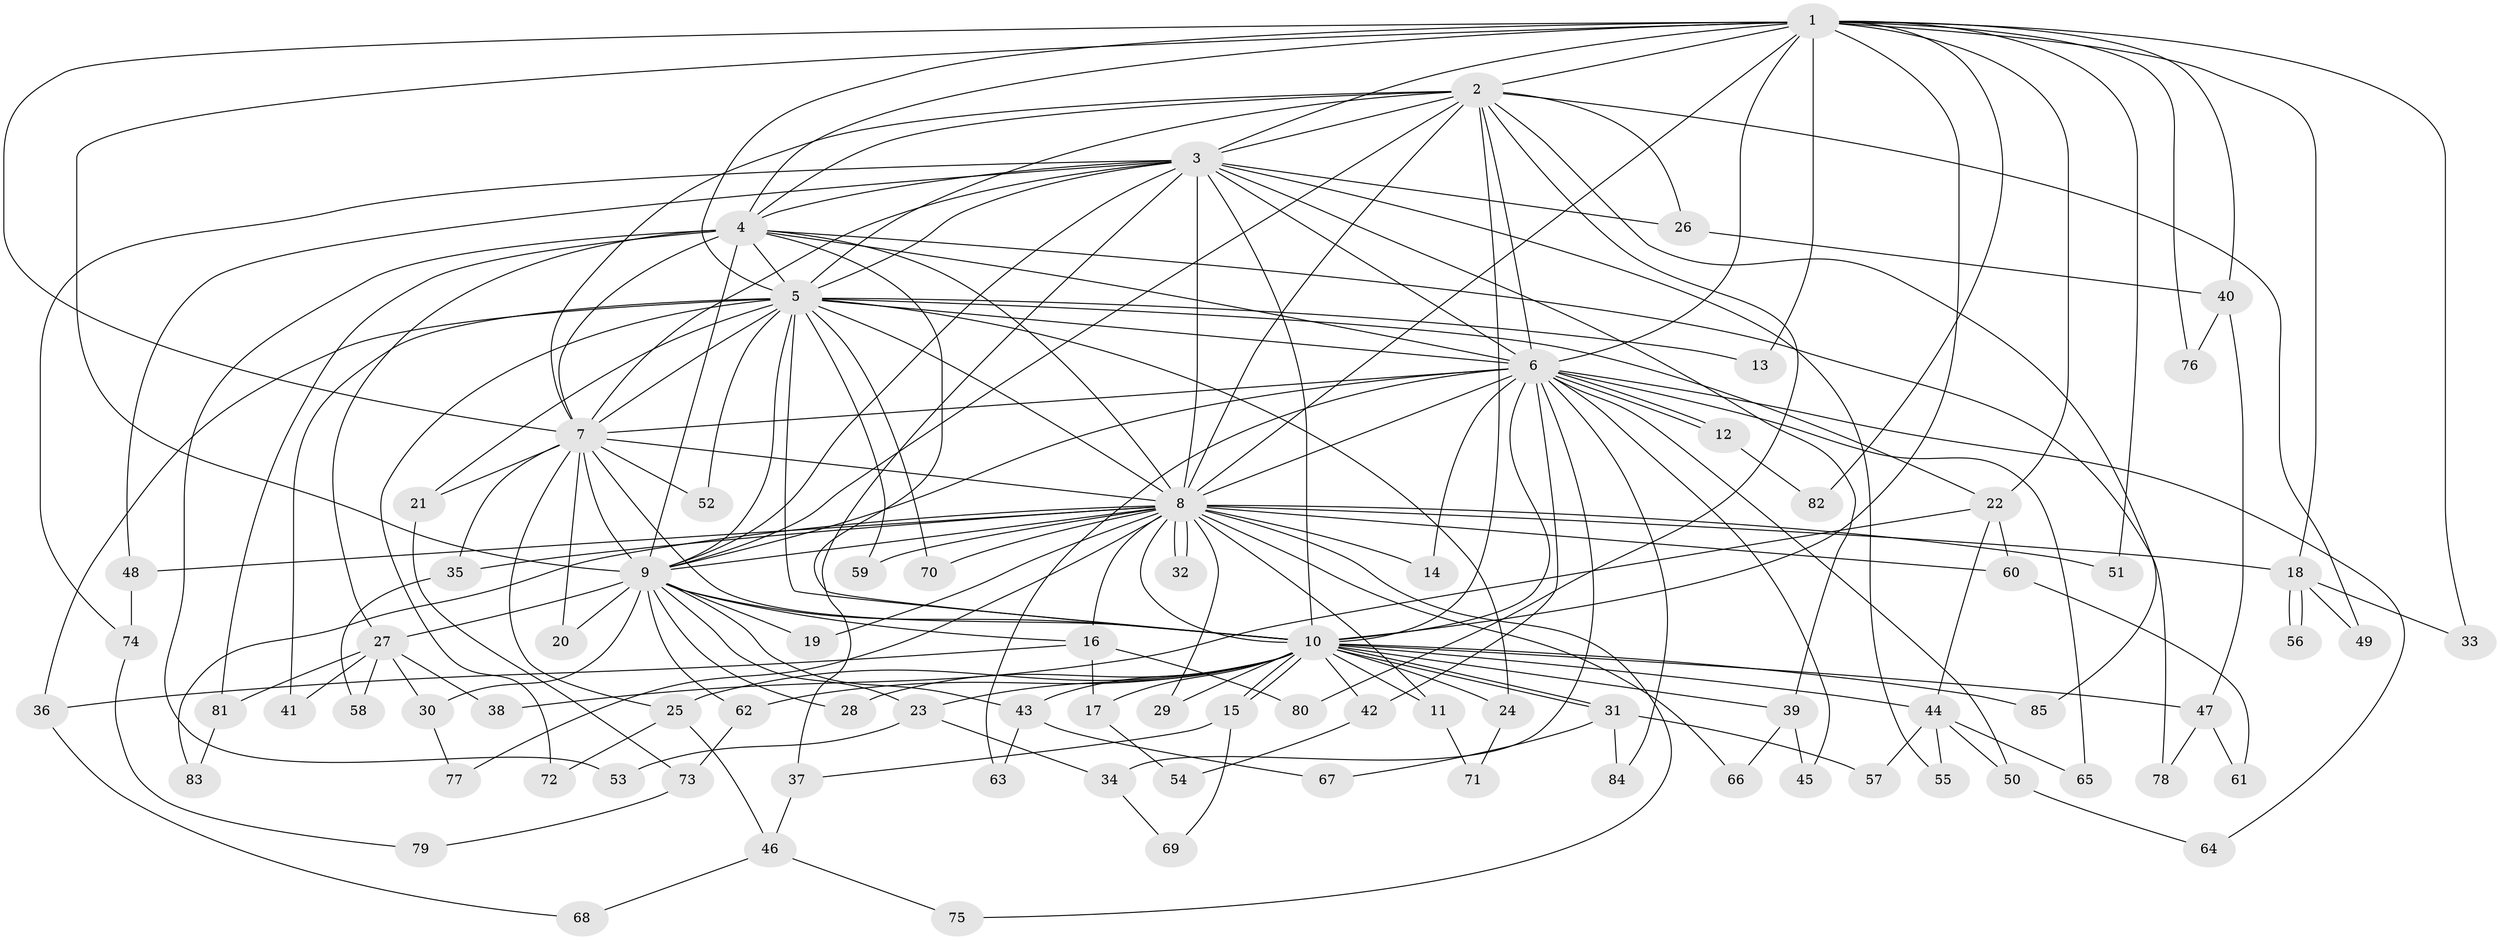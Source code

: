 // Generated by graph-tools (version 1.1) at 2025/49/03/09/25 03:49:43]
// undirected, 85 vertices, 195 edges
graph export_dot {
graph [start="1"]
  node [color=gray90,style=filled];
  1;
  2;
  3;
  4;
  5;
  6;
  7;
  8;
  9;
  10;
  11;
  12;
  13;
  14;
  15;
  16;
  17;
  18;
  19;
  20;
  21;
  22;
  23;
  24;
  25;
  26;
  27;
  28;
  29;
  30;
  31;
  32;
  33;
  34;
  35;
  36;
  37;
  38;
  39;
  40;
  41;
  42;
  43;
  44;
  45;
  46;
  47;
  48;
  49;
  50;
  51;
  52;
  53;
  54;
  55;
  56;
  57;
  58;
  59;
  60;
  61;
  62;
  63;
  64;
  65;
  66;
  67;
  68;
  69;
  70;
  71;
  72;
  73;
  74;
  75;
  76;
  77;
  78;
  79;
  80;
  81;
  82;
  83;
  84;
  85;
  1 -- 2;
  1 -- 3;
  1 -- 4;
  1 -- 5;
  1 -- 6;
  1 -- 7;
  1 -- 8;
  1 -- 9;
  1 -- 10;
  1 -- 13;
  1 -- 18;
  1 -- 22;
  1 -- 33;
  1 -- 40;
  1 -- 51;
  1 -- 76;
  1 -- 82;
  2 -- 3;
  2 -- 4;
  2 -- 5;
  2 -- 6;
  2 -- 7;
  2 -- 8;
  2 -- 9;
  2 -- 10;
  2 -- 26;
  2 -- 49;
  2 -- 80;
  2 -- 85;
  3 -- 4;
  3 -- 5;
  3 -- 6;
  3 -- 7;
  3 -- 8;
  3 -- 9;
  3 -- 10;
  3 -- 26;
  3 -- 37;
  3 -- 39;
  3 -- 48;
  3 -- 55;
  3 -- 74;
  4 -- 5;
  4 -- 6;
  4 -- 7;
  4 -- 8;
  4 -- 9;
  4 -- 10;
  4 -- 27;
  4 -- 53;
  4 -- 78;
  4 -- 81;
  5 -- 6;
  5 -- 7;
  5 -- 8;
  5 -- 9;
  5 -- 10;
  5 -- 13;
  5 -- 21;
  5 -- 22;
  5 -- 24;
  5 -- 36;
  5 -- 41;
  5 -- 52;
  5 -- 59;
  5 -- 70;
  5 -- 72;
  6 -- 7;
  6 -- 8;
  6 -- 9;
  6 -- 10;
  6 -- 12;
  6 -- 12;
  6 -- 14;
  6 -- 34;
  6 -- 42;
  6 -- 45;
  6 -- 50;
  6 -- 63;
  6 -- 64;
  6 -- 65;
  6 -- 84;
  7 -- 8;
  7 -- 9;
  7 -- 10;
  7 -- 20;
  7 -- 21;
  7 -- 25;
  7 -- 35;
  7 -- 52;
  8 -- 9;
  8 -- 10;
  8 -- 11;
  8 -- 14;
  8 -- 16;
  8 -- 18;
  8 -- 19;
  8 -- 29;
  8 -- 32;
  8 -- 32;
  8 -- 35;
  8 -- 48;
  8 -- 51;
  8 -- 59;
  8 -- 60;
  8 -- 66;
  8 -- 70;
  8 -- 75;
  8 -- 77;
  8 -- 83;
  9 -- 10;
  9 -- 16;
  9 -- 19;
  9 -- 20;
  9 -- 23;
  9 -- 27;
  9 -- 28;
  9 -- 30;
  9 -- 43;
  9 -- 62;
  10 -- 11;
  10 -- 15;
  10 -- 15;
  10 -- 17;
  10 -- 23;
  10 -- 24;
  10 -- 25;
  10 -- 28;
  10 -- 29;
  10 -- 31;
  10 -- 31;
  10 -- 39;
  10 -- 42;
  10 -- 43;
  10 -- 44;
  10 -- 47;
  10 -- 62;
  10 -- 85;
  11 -- 71;
  12 -- 82;
  15 -- 37;
  15 -- 69;
  16 -- 17;
  16 -- 36;
  16 -- 80;
  17 -- 54;
  18 -- 33;
  18 -- 49;
  18 -- 56;
  18 -- 56;
  21 -- 73;
  22 -- 38;
  22 -- 44;
  22 -- 60;
  23 -- 34;
  23 -- 53;
  24 -- 71;
  25 -- 46;
  25 -- 72;
  26 -- 40;
  27 -- 30;
  27 -- 38;
  27 -- 41;
  27 -- 58;
  27 -- 81;
  30 -- 77;
  31 -- 57;
  31 -- 67;
  31 -- 84;
  34 -- 69;
  35 -- 58;
  36 -- 68;
  37 -- 46;
  39 -- 45;
  39 -- 66;
  40 -- 47;
  40 -- 76;
  42 -- 54;
  43 -- 63;
  43 -- 67;
  44 -- 50;
  44 -- 55;
  44 -- 57;
  44 -- 65;
  46 -- 68;
  46 -- 75;
  47 -- 61;
  47 -- 78;
  48 -- 74;
  50 -- 64;
  60 -- 61;
  62 -- 73;
  73 -- 79;
  74 -- 79;
  81 -- 83;
}
